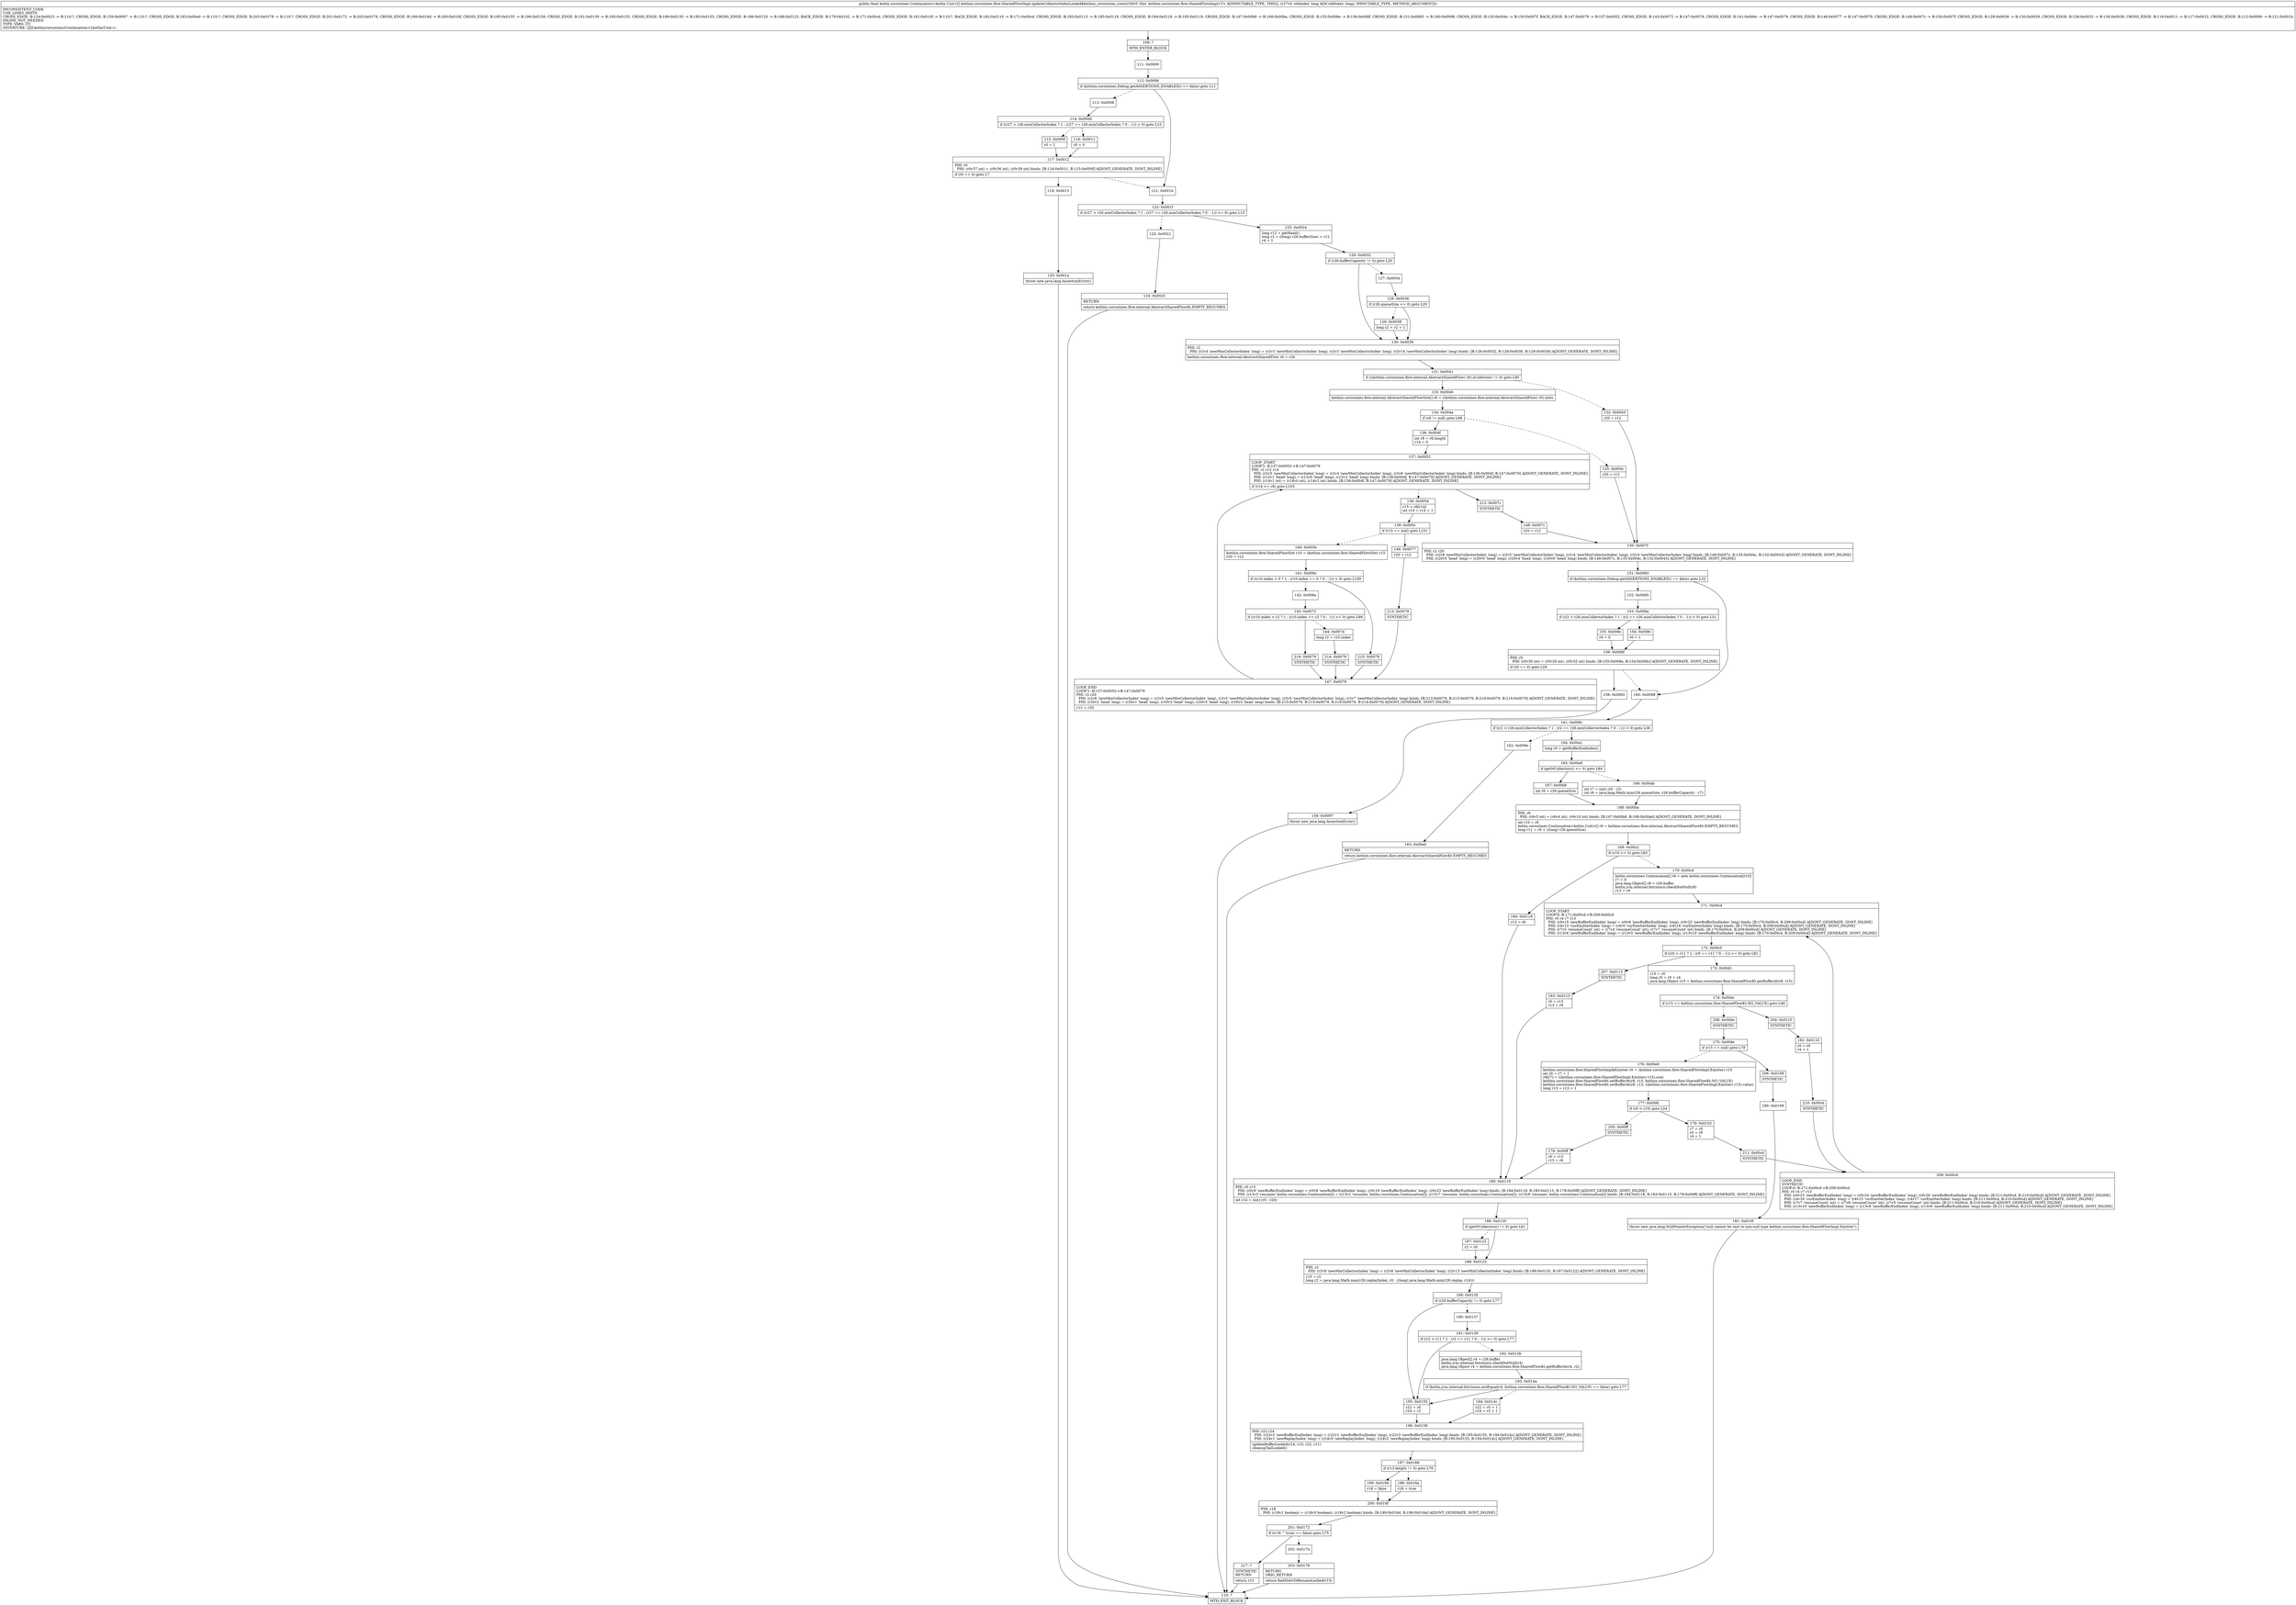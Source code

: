 digraph "CFG forkotlinx.coroutines.flow.SharedFlowImpl.updateCollectorIndexLocked$kotlinx_coroutines_core(J)[Lkotlin\/coroutines\/Continuation;" {
Node_109 [shape=record,label="{109\:\ ?|MTH_ENTER_BLOCK\l}"];
Node_111 [shape=record,label="{111\:\ 0x0000}"];
Node_112 [shape=record,label="{112\:\ 0x0006|if (kotlinx.coroutines.Debug.getASSERTIONS_ENABLED() == false) goto L11\l}"];
Node_113 [shape=record,label="{113\:\ 0x0008}"];
Node_114 [shape=record,label="{114\:\ 0x000d|if ((r27 \> r26.minCollectorIndex ? 1 : (r27 == r26.minCollectorIndex ? 0 : \-1)) \< 0) goto L10\l}"];
Node_115 [shape=record,label="{115\:\ 0x000f|r0 = 1\l}"];
Node_117 [shape=record,label="{117\:\ 0x0012|PHI: r0 \l  PHI: (r0v37 int) = (r0v36 int), (r0v39 int) binds: [B:116:0x0011, B:115:0x000f] A[DONT_GENERATE, DONT_INLINE]\l|if (r0 == 0) goto L7\l}"];
Node_119 [shape=record,label="{119\:\ 0x0015}"];
Node_120 [shape=record,label="{120\:\ 0x001a|throw new java.lang.AssertionError()\l}"];
Node_110 [shape=record,label="{110\:\ ?|MTH_EXIT_BLOCK\l}"];
Node_116 [shape=record,label="{116\:\ 0x0011|r0 = 0\l}"];
Node_121 [shape=record,label="{121\:\ 0x001b}"];
Node_122 [shape=record,label="{122\:\ 0x001f|if ((r27 \> r26.minCollectorIndex ? 1 : (r27 == r26.minCollectorIndex ? 0 : \-1)) \<= 0) goto L15\l}"];
Node_123 [shape=record,label="{123\:\ 0x0021}"];
Node_124 [shape=record,label="{124\:\ 0x0023|RETURN\l|return kotlinx.coroutines.flow.internal.AbstractSharedFlowKt.EMPTY_RESUMES\l}"];
Node_125 [shape=record,label="{125\:\ 0x0024|long r12 = getHead()\llong r2 = ((long) r26.bufferSize) + r12\lr4 = 1\l}"];
Node_126 [shape=record,label="{126\:\ 0x0032|if (r26.bufferCapacity != 0) goto L20\l}"];
Node_127 [shape=record,label="{127\:\ 0x0034}"];
Node_128 [shape=record,label="{128\:\ 0x0036|if (r26.queueSize \<= 0) goto L20\l}"];
Node_129 [shape=record,label="{129\:\ 0x0038|long r2 = r2 + 1\l}"];
Node_130 [shape=record,label="{130\:\ 0x0039|PHI: r2 \l  PHI: (r2v4 'newMinCollectorIndex' long) = (r2v3 'newMinCollectorIndex' long), (r2v3 'newMinCollectorIndex' long), (r2v14 'newMinCollectorIndex' long) binds: [B:126:0x0032, B:128:0x0036, B:129:0x0038] A[DONT_GENERATE, DONT_INLINE]\l|kotlinx.coroutines.flow.internal.AbstractSharedFlow r0 = r26\l}"];
Node_131 [shape=record,label="{131\:\ 0x0041|if (((kotlinx.coroutines.flow.internal.AbstractSharedFlow) r0).nCollectors != 0) goto L85\l}"];
Node_132 [shape=record,label="{132\:\ 0x0043|r20 = r12\l}"];
Node_150 [shape=record,label="{150\:\ 0x007f|PHI: r2 r20 \l  PHI: (r2v8 'newMinCollectorIndex' long) = (r2v5 'newMinCollectorIndex' long), (r2v4 'newMinCollectorIndex' long), (r2v4 'newMinCollectorIndex' long) binds: [B:148:0x007c, B:135:0x004c, B:132:0x0043] A[DONT_GENERATE, DONT_INLINE]\l  PHI: (r20v5 'head' long) = (r20v0 'head' long), (r20v4 'head' long), (r20v6 'head' long) binds: [B:148:0x007c, B:135:0x004c, B:132:0x0043] A[DONT_GENERATE, DONT_INLINE]\l}"];
Node_151 [shape=record,label="{151\:\ 0x0083|if (kotlinx.coroutines.Debug.getASSERTIONS_ENABLED() == false) goto L32\l}"];
Node_152 [shape=record,label="{152\:\ 0x0085}"];
Node_153 [shape=record,label="{153\:\ 0x008a|if ((r2 \> r26.minCollectorIndex ? 1 : (r2 == r26.minCollectorIndex ? 0 : \-1)) \< 0) goto L31\l}"];
Node_154 [shape=record,label="{154\:\ 0x008c|r0 = 1\l}"];
Node_156 [shape=record,label="{156\:\ 0x008f|PHI: r0 \l  PHI: (r0v30 int) = (r0v29 int), (r0v32 int) binds: [B:155:0x008e, B:154:0x008c] A[DONT_GENERATE, DONT_INLINE]\l|if (r0 == 0) goto L29\l}"];
Node_158 [shape=record,label="{158\:\ 0x0092}"];
Node_159 [shape=record,label="{159\:\ 0x0097|throw new java.lang.AssertionError()\l}"];
Node_155 [shape=record,label="{155\:\ 0x008e|r0 = 0\l}"];
Node_160 [shape=record,label="{160\:\ 0x0098}"];
Node_161 [shape=record,label="{161\:\ 0x009c|if ((r2 \> r26.minCollectorIndex ? 1 : (r2 == r26.minCollectorIndex ? 0 : \-1)) \> 0) goto L36\l}"];
Node_162 [shape=record,label="{162\:\ 0x009e}"];
Node_163 [shape=record,label="{163\:\ 0x00a0|RETURN\l|return kotlinx.coroutines.flow.internal.AbstractSharedFlowKt.EMPTY_RESUMES\l}"];
Node_164 [shape=record,label="{164\:\ 0x00a1|long r0 = getBufferEndIndex()\l}"];
Node_165 [shape=record,label="{165\:\ 0x00a9|if (getNCollectors() \<= 0) goto L84\l}"];
Node_166 [shape=record,label="{166\:\ 0x00ab|int r7 = (int) (r0 \- r2)\lint r6 = java.lang.Math.min(r26.queueSize, r26.bufferCapacity \- r7)\l}"];
Node_168 [shape=record,label="{168\:\ 0x00ba|PHI: r6 \l  PHI: (r6v5 int) = (r6v4 int), (r6v10 int) binds: [B:167:0x00b8, B:166:0x00ab] A[DONT_GENERATE, DONT_INLINE]\l|int r10 = r6\lkotlin.coroutines.Continuation\<kotlin.Unit\>[] r6 = kotlinx.coroutines.flow.internal.AbstractSharedFlowKt.EMPTY_RESUMES\llong r11 = r0 + ((long) r26.queueSize)\l}"];
Node_169 [shape=record,label="{169\:\ 0x00c2|if (r10 \<= 0) goto L83\l}"];
Node_170 [shape=record,label="{170\:\ 0x00c4|kotlin.coroutines.Continuation[] r6 = new kotlin.coroutines.Continuation[r10]\lr7 = 0\ljava.lang.Object[] r8 = r26.buffer\lkotlin.jvm.internal.Intrinsics.checkNotNull(r8)\lr13 = r0\l}"];
Node_171 [shape=record,label="{171\:\ 0x00cd|LOOP_START\lLOOP:0: B:171:0x00cd\-\>B:209:0x00cd\lPHI: r0 r4 r7 r13 \l  PHI: (r0v15 'newBufferEndIndex' long) = (r0v8 'newBufferEndIndex' long), (r0v25 'newBufferEndIndex' long) binds: [B:170:0x00c4, B:209:0x00cd] A[DONT_GENERATE, DONT_INLINE]\l  PHI: (r4v13 'curEmitterIndex' long) = (r4v0 'curEmitterIndex' long), (r4v16 'curEmitterIndex' long) binds: [B:170:0x00c4, B:209:0x00cd] A[DONT_GENERATE, DONT_INLINE]\l  PHI: (r7v5 'resumeCount' int) = (r7v4 'resumeCount' int), (r7v7 'resumeCount' int) binds: [B:170:0x00c4, B:209:0x00cd] A[DONT_GENERATE, DONT_INLINE]\l  PHI: (r13v6 'newBufferEndIndex' long) = (r13v5 'newBufferEndIndex' long), (r13v10 'newBufferEndIndex' long) binds: [B:170:0x00c4, B:209:0x00cd] A[DONT_GENERATE, DONT_INLINE]\l}"];
Node_172 [shape=record,label="{172\:\ 0x00cf|if ((r0 \> r11 ? 1 : (r0 == r11 ? 0 : \-1)) \>= 0) goto L81\l}"];
Node_173 [shape=record,label="{173\:\ 0x00d1|r15 = r0\llong r0 = r0 + r4\ljava.lang.Object r15 = kotlinx.coroutines.flow.SharedFlowKt.getBufferAt(r8, r15)\l}"];
Node_174 [shape=record,label="{174\:\ 0x00dc|if (r15 == kotlinx.coroutines.flow.SharedFlowKt.NO_VALUE) goto L46\l}"];
Node_204 [shape=record,label="{204\:\ 0x0110|SYNTHETIC\l}"];
Node_182 [shape=record,label="{182\:\ 0x0110|r0 = r0\lr4 = 1\l}"];
Node_210 [shape=record,label="{210\:\ 0x00cd|SYNTHETIC\l}"];
Node_209 [shape=record,label="{209\:\ 0x00cd|LOOP_END\lSYNTHETIC\lLOOP:0: B:171:0x00cd\-\>B:209:0x00cd\lPHI: r0 r4 r7 r13 \l  PHI: (r0v25 'newBufferEndIndex' long) = (r0v24 'newBufferEndIndex' long), (r0v26 'newBufferEndIndex' long) binds: [B:211:0x00cd, B:210:0x00cd] A[DONT_GENERATE, DONT_INLINE]\l  PHI: (r4v16 'curEmitterIndex' long) = (r4v15 'curEmitterIndex' long), (r4v17 'curEmitterIndex' long) binds: [B:211:0x00cd, B:210:0x00cd] A[DONT_GENERATE, DONT_INLINE]\l  PHI: (r7v7 'resumeCount' int) = (r7v6 'resumeCount' int), (r7v5 'resumeCount' int) binds: [B:211:0x00cd, B:210:0x00cd] A[DONT_GENERATE, DONT_INLINE]\l  PHI: (r13v10 'newBufferEndIndex' long) = (r13v8 'newBufferEndIndex' long), (r13v6 'newBufferEndIndex' long) binds: [B:211:0x00cd, B:210:0x00cd] A[DONT_GENERATE, DONT_INLINE]\l}"];
Node_208 [shape=record,label="{208\:\ 0x00de|SYNTHETIC\l}"];
Node_175 [shape=record,label="{175\:\ 0x00de|if (r15 == null) goto L78\l}"];
Node_176 [shape=record,label="{176\:\ 0x00e0|kotlinx.coroutines.flow.SharedFlowImpl$Emitter r0 = (kotlinx.coroutines.flow.SharedFlowImpl.Emitter) r15\lint r0 = r7 + 1\lr6[r7] = ((kotlinx.coroutines.flow.SharedFlowImpl.Emitter) r15).cont\lkotlinx.coroutines.flow.SharedFlowKt.setBufferAt(r8, r15, kotlinx.coroutines.flow.SharedFlowKt.NO_VALUE)\lkotlinx.coroutines.flow.SharedFlowKt.setBufferAt(r8, r13, ((kotlinx.coroutines.flow.SharedFlowImpl.Emitter) r15).value)\llong r13 = r13 + 1\l}"];
Node_177 [shape=record,label="{177\:\ 0x00fd|if (r0 \< r10) goto L54\l}"];
Node_179 [shape=record,label="{179\:\ 0x0102|r7 = r0\lr0 = r0\lr4 = 1\l}"];
Node_211 [shape=record,label="{211\:\ 0x00cd|SYNTHETIC\l}"];
Node_205 [shape=record,label="{205\:\ 0x00ff|SYNTHETIC\l}"];
Node_178 [shape=record,label="{178\:\ 0x00ff|r0 = r13\lr13 = r6\l}"];
Node_185 [shape=record,label="{185\:\ 0x0119|PHI: r0 r13 \l  PHI: (r0v9 'newBufferEndIndex' long) = (r0v8 'newBufferEndIndex' long), (r0v16 'newBufferEndIndex' long), (r0v23 'newBufferEndIndex' long) binds: [B:184:0x0118, B:183:0x0115, B:178:0x00ff] A[DONT_GENERATE, DONT_INLINE]\l  PHI: (r13v3 'resumes' kotlin.coroutines.Continuation[]) = (r13v2 'resumes' kotlin.coroutines.Continuation[]), (r13v7 'resumes' kotlin.coroutines.Continuation[]), (r13v9 'resumes' kotlin.coroutines.Continuation[]) binds: [B:184:0x0118, B:183:0x0115, B:178:0x00ff] A[DONT_GENERATE, DONT_INLINE]\l|int r14 = (int) (r0 \- r20)\l}"];
Node_186 [shape=record,label="{186\:\ 0x0120|if (getNCollectors() != 0) goto L61\l}"];
Node_187 [shape=record,label="{187\:\ 0x0122|r2 = r0\l}"];
Node_188 [shape=record,label="{188\:\ 0x0123|PHI: r2 \l  PHI: (r2v9 'newMinCollectorIndex' long) = (r2v8 'newMinCollectorIndex' long), (r2v13 'newMinCollectorIndex' long) binds: [B:186:0x0120, B:187:0x0122] A[DONT_GENERATE, DONT_INLINE]\l|r15 = r2\llong r2 = java.lang.Math.max(r26.replayIndex, r0 \- ((long) java.lang.Math.min(r26.replay, r14)))\l}"];
Node_189 [shape=record,label="{189\:\ 0x0135|if (r26.bufferCapacity != 0) goto L77\l}"];
Node_190 [shape=record,label="{190\:\ 0x0137}"];
Node_191 [shape=record,label="{191\:\ 0x0139|if ((r2 \> r11 ? 1 : (r2 == r11 ? 0 : \-1)) \>= 0) goto L77\l}"];
Node_192 [shape=record,label="{192\:\ 0x013b|java.lang.Object[] r4 = r26.buffer\lkotlin.jvm.internal.Intrinsics.checkNotNull(r4)\ljava.lang.Object r4 = kotlinx.coroutines.flow.SharedFlowKt.getBufferAt(r4, r2)\l}"];
Node_193 [shape=record,label="{193\:\ 0x014a|if (kotlin.jvm.internal.Intrinsics.areEqual(r4, kotlinx.coroutines.flow.SharedFlowKt.NO_VALUE) == false) goto L77\l}"];
Node_194 [shape=record,label="{194\:\ 0x014c|r22 = r0 + 1\lr24 = r2 + 1\l}"];
Node_196 [shape=record,label="{196\:\ 0x0159|PHI: r22 r24 \l  PHI: (r22v2 'newBufferEndIndex' long) = (r22v1 'newBufferEndIndex' long), (r22v3 'newBufferEndIndex' long) binds: [B:195:0x0155, B:194:0x014c] A[DONT_GENERATE, DONT_INLINE]\l  PHI: (r24v1 'newReplayIndex' long) = (r24v0 'newReplayIndex' long), (r24v2 'newReplayIndex' long) binds: [B:195:0x0155, B:194:0x014c] A[DONT_GENERATE, DONT_INLINE]\l|updateBufferLocked(r24, r15, r22, r11)\lcleanupTailLocked()\l}"];
Node_197 [shape=record,label="{197\:\ 0x0168|if (r13.length != 0) goto L76\l}"];
Node_198 [shape=record,label="{198\:\ 0x016a|r18 = true\l}"];
Node_200 [shape=record,label="{200\:\ 0x016f|PHI: r18 \l  PHI: (r18v1 boolean) = (r18v0 boolean), (r18v2 boolean) binds: [B:199:0x016d, B:198:0x016a] A[DONT_GENERATE, DONT_INLINE]\l}"];
Node_201 [shape=record,label="{201\:\ 0x0172|if ((r18 ^ true) == false) goto L75\l}"];
Node_202 [shape=record,label="{202\:\ 0x0174}"];
Node_203 [shape=record,label="{203\:\ 0x0178|RETURN\lORIG_RETURN\l|return findSlotsToResumeLocked(r13)\l}"];
Node_217 [shape=record,label="{217\:\ ?|SYNTHETIC\lRETURN\l|return r13\l}"];
Node_199 [shape=record,label="{199\:\ 0x016d|r18 = false\l}"];
Node_195 [shape=record,label="{195\:\ 0x0155|r22 = r0\lr24 = r2\l}"];
Node_206 [shape=record,label="{206\:\ 0x0108|SYNTHETIC\l}"];
Node_180 [shape=record,label="{180\:\ 0x0108}"];
Node_181 [shape=record,label="{181\:\ 0x010f|throw new java.lang.NullPointerException(\"null cannot be cast to non\-null type kotlinx.coroutines.flow.SharedFlowImpl.Emitter\")\l}"];
Node_207 [shape=record,label="{207\:\ 0x0115|SYNTHETIC\l}"];
Node_183 [shape=record,label="{183\:\ 0x0115|r0 = r13\lr13 = r6\l}"];
Node_184 [shape=record,label="{184\:\ 0x0118|r13 = r6\l}"];
Node_167 [shape=record,label="{167\:\ 0x00b8|int r6 = r26.queueSize\l}"];
Node_133 [shape=record,label="{133\:\ 0x0046|kotlinx.coroutines.flow.internal.AbstractSharedFlowSlot[] r6 = ((kotlinx.coroutines.flow.internal.AbstractSharedFlow) r0).slots\l}"];
Node_134 [shape=record,label="{134\:\ 0x004a|if (r6 != null) goto L88\l}"];
Node_135 [shape=record,label="{135\:\ 0x004c|r20 = r12\l}"];
Node_136 [shape=record,label="{136\:\ 0x004f|int r8 = r6.length\lr14 = 0\l}"];
Node_137 [shape=record,label="{137\:\ 0x0052|LOOP_START\lLOOP:1: B:137:0x0052\-\>B:147:0x0079\lPHI: r2 r12 r14 \l  PHI: (r2v5 'newMinCollectorIndex' long) = (r2v4 'newMinCollectorIndex' long), (r2v6 'newMinCollectorIndex' long) binds: [B:136:0x004f, B:147:0x0079] A[DONT_GENERATE, DONT_INLINE]\l  PHI: (r12v1 'head' long) = (r12v0 'head' long), (r12v2 'head' long) binds: [B:136:0x004f, B:147:0x0079] A[DONT_GENERATE, DONT_INLINE]\l  PHI: (r14v1 int) = (r14v0 int), (r14v2 int) binds: [B:136:0x004f, B:147:0x0079] A[DONT_GENERATE, DONT_INLINE]\l|if (r14 \>= r8) goto L103\l}"];
Node_138 [shape=record,label="{138\:\ 0x0054|r15 = r6[r14]\lint r14 = r14 + 1\l}"];
Node_139 [shape=record,label="{139\:\ 0x005c|if (r15 == null) goto L101\l}"];
Node_140 [shape=record,label="{140\:\ 0x005e|kotlinx.coroutines.flow.SharedFlowSlot r10 = (kotlinx.coroutines.flow.SharedFlowSlot) r15\lr20 = r12\l}"];
Node_141 [shape=record,label="{141\:\ 0x006c|if ((r10.index \> 0 ? 1 : (r10.index == 0 ? 0 : \-1)) \< 0) goto L100\l}"];
Node_142 [shape=record,label="{142\:\ 0x006e}"];
Node_143 [shape=record,label="{143\:\ 0x0072|if ((r10.index \> r2 ? 1 : (r10.index == r2 ? 0 : \-1)) \>= 0) goto L99\l}"];
Node_144 [shape=record,label="{144\:\ 0x0074|long r2 = r10.index\l}"];
Node_214 [shape=record,label="{214\:\ 0x0079|SYNTHETIC\l}"];
Node_147 [shape=record,label="{147\:\ 0x0079|LOOP_END\lLOOP:1: B:137:0x0052\-\>B:147:0x0079\lPHI: r2 r20 \l  PHI: (r2v6 'newMinCollectorIndex' long) = (r2v5 'newMinCollectorIndex' long), (r2v5 'newMinCollectorIndex' long), (r2v5 'newMinCollectorIndex' long), (r2v7 'newMinCollectorIndex' long) binds: [B:213:0x0079, B:215:0x0079, B:216:0x0079, B:214:0x0079] A[DONT_GENERATE, DONT_INLINE]\l  PHI: (r20v2 'head' long) = (r20v1 'head' long), (r20v3 'head' long), (r20v3 'head' long), (r20v3 'head' long) binds: [B:213:0x0079, B:215:0x0079, B:216:0x0079, B:214:0x0079] A[DONT_GENERATE, DONT_INLINE]\l|r12 = r20\l}"];
Node_216 [shape=record,label="{216\:\ 0x0079|SYNTHETIC\l}"];
Node_215 [shape=record,label="{215\:\ 0x0079|SYNTHETIC\l}"];
Node_146 [shape=record,label="{146\:\ 0x0077|r20 = r12\l}"];
Node_213 [shape=record,label="{213\:\ 0x0079|SYNTHETIC\l}"];
Node_212 [shape=record,label="{212\:\ 0x007c|SYNTHETIC\l}"];
Node_148 [shape=record,label="{148\:\ 0x007c|r20 = r12\l}"];
MethodNode[shape=record,label="{public final kotlin.coroutines.Continuation\<kotlin.Unit\>[] kotlinx.coroutines.flow.SharedFlowImpl.updateCollectorIndexLocked$kotlinx_coroutines_core((r26v0 'this' kotlinx.coroutines.flow.SharedFlowImpl\<T\> A[IMMUTABLE_TYPE, THIS]), (r27v0 'oldIndex' long A[D('oldIndex' long), IMMUTABLE_TYPE, METHOD_ARGUMENT]))  | INCONSISTENT_CODE\lUSE_LINES_HINTS\lCROSS_EDGE: B:124:0x0023 \-\> B:110:?, CROSS_EDGE: B:159:0x0097 \-\> B:110:?, CROSS_EDGE: B:163:0x00a0 \-\> B:110:?, CROSS_EDGE: B:203:0x0178 \-\> B:110:?, CROSS_EDGE: B:201:0x0172 \-\> B:203:0x0178, CROSS_EDGE: B:199:0x016d \-\> B:200:0x016f, CROSS_EDGE: B:195:0x0155 \-\> B:196:0x0159, CROSS_EDGE: B:191:0x0139 \-\> B:195:0x0155, CROSS_EDGE: B:189:0x0135 \-\> B:195:0x0155, CROSS_EDGE: B:186:0x0120 \-\> B:188:0x0123, BACK_EDGE: B:179:0x0102 \-\> B:171:0x00cd, CROSS_EDGE: B:181:0x010f \-\> B:110:?, BACK_EDGE: B:182:0x0110 \-\> B:171:0x00cd, CROSS_EDGE: B:183:0x0115 \-\> B:185:0x0119, CROSS_EDGE: B:184:0x0118 \-\> B:185:0x0119, CROSS_EDGE: B:167:0x00b8 \-\> B:168:0x00ba, CROSS_EDGE: B:155:0x008e \-\> B:156:0x008f, CROSS_EDGE: B:151:0x0083 \-\> B:160:0x0098, CROSS_EDGE: B:135:0x004c \-\> B:150:0x007f, BACK_EDGE: B:147:0x0079 \-\> B:137:0x0052, CROSS_EDGE: B:143:0x0072 \-\> B:147:0x0079, CROSS_EDGE: B:141:0x006c \-\> B:147:0x0079, CROSS_EDGE: B:146:0x0077 \-\> B:147:0x0079, CROSS_EDGE: B:148:0x007c \-\> B:150:0x007f, CROSS_EDGE: B:128:0x0036 \-\> B:130:0x0039, CROSS_EDGE: B:126:0x0032 \-\> B:130:0x0039, CROSS_EDGE: B:116:0x0011 \-\> B:117:0x0012, CROSS_EDGE: B:112:0x0006 \-\> B:121:0x001b\lINLINE_NOT_NEEDED\lTYPE_VARS: [T]\lSIGNATURE: (J)[Lkotlin\/coroutines\/Continuation\<Lkotlin\/Unit;\>;\l}"];
MethodNode -> Node_109;Node_109 -> Node_111;
Node_111 -> Node_112;
Node_112 -> Node_113[style=dashed];
Node_112 -> Node_121;
Node_113 -> Node_114;
Node_114 -> Node_115[style=dashed];
Node_114 -> Node_116;
Node_115 -> Node_117;
Node_117 -> Node_119;
Node_117 -> Node_121[style=dashed];
Node_119 -> Node_120;
Node_120 -> Node_110;
Node_116 -> Node_117;
Node_121 -> Node_122;
Node_122 -> Node_123[style=dashed];
Node_122 -> Node_125;
Node_123 -> Node_124;
Node_124 -> Node_110;
Node_125 -> Node_126;
Node_126 -> Node_127[style=dashed];
Node_126 -> Node_130;
Node_127 -> Node_128;
Node_128 -> Node_129[style=dashed];
Node_128 -> Node_130;
Node_129 -> Node_130;
Node_130 -> Node_131;
Node_131 -> Node_132[style=dashed];
Node_131 -> Node_133;
Node_132 -> Node_150;
Node_150 -> Node_151;
Node_151 -> Node_152[style=dashed];
Node_151 -> Node_160;
Node_152 -> Node_153;
Node_153 -> Node_154[style=dashed];
Node_153 -> Node_155;
Node_154 -> Node_156;
Node_156 -> Node_158;
Node_156 -> Node_160[style=dashed];
Node_158 -> Node_159;
Node_159 -> Node_110;
Node_155 -> Node_156;
Node_160 -> Node_161;
Node_161 -> Node_162[style=dashed];
Node_161 -> Node_164;
Node_162 -> Node_163;
Node_163 -> Node_110;
Node_164 -> Node_165;
Node_165 -> Node_166[style=dashed];
Node_165 -> Node_167;
Node_166 -> Node_168;
Node_168 -> Node_169;
Node_169 -> Node_170[style=dashed];
Node_169 -> Node_184;
Node_170 -> Node_171;
Node_171 -> Node_172;
Node_172 -> Node_173[style=dashed];
Node_172 -> Node_207;
Node_173 -> Node_174;
Node_174 -> Node_204;
Node_174 -> Node_208[style=dashed];
Node_204 -> Node_182;
Node_182 -> Node_210;
Node_210 -> Node_209;
Node_209 -> Node_171;
Node_208 -> Node_175;
Node_175 -> Node_176[style=dashed];
Node_175 -> Node_206;
Node_176 -> Node_177;
Node_177 -> Node_179;
Node_177 -> Node_205[style=dashed];
Node_179 -> Node_211;
Node_211 -> Node_209;
Node_205 -> Node_178;
Node_178 -> Node_185;
Node_185 -> Node_186;
Node_186 -> Node_187[style=dashed];
Node_186 -> Node_188;
Node_187 -> Node_188;
Node_188 -> Node_189;
Node_189 -> Node_190[style=dashed];
Node_189 -> Node_195;
Node_190 -> Node_191;
Node_191 -> Node_192[style=dashed];
Node_191 -> Node_195;
Node_192 -> Node_193;
Node_193 -> Node_194[style=dashed];
Node_193 -> Node_195;
Node_194 -> Node_196;
Node_196 -> Node_197;
Node_197 -> Node_198[style=dashed];
Node_197 -> Node_199;
Node_198 -> Node_200;
Node_200 -> Node_201;
Node_201 -> Node_202[style=dashed];
Node_201 -> Node_217;
Node_202 -> Node_203;
Node_203 -> Node_110;
Node_217 -> Node_110;
Node_199 -> Node_200;
Node_195 -> Node_196;
Node_206 -> Node_180;
Node_180 -> Node_181;
Node_181 -> Node_110;
Node_207 -> Node_183;
Node_183 -> Node_185;
Node_184 -> Node_185;
Node_167 -> Node_168;
Node_133 -> Node_134;
Node_134 -> Node_135[style=dashed];
Node_134 -> Node_136;
Node_135 -> Node_150;
Node_136 -> Node_137;
Node_137 -> Node_138[style=dashed];
Node_137 -> Node_212;
Node_138 -> Node_139;
Node_139 -> Node_140[style=dashed];
Node_139 -> Node_146;
Node_140 -> Node_141;
Node_141 -> Node_142[style=dashed];
Node_141 -> Node_215;
Node_142 -> Node_143;
Node_143 -> Node_144[style=dashed];
Node_143 -> Node_216;
Node_144 -> Node_214;
Node_214 -> Node_147;
Node_147 -> Node_137;
Node_216 -> Node_147;
Node_215 -> Node_147;
Node_146 -> Node_213;
Node_213 -> Node_147;
Node_212 -> Node_148;
Node_148 -> Node_150;
}

